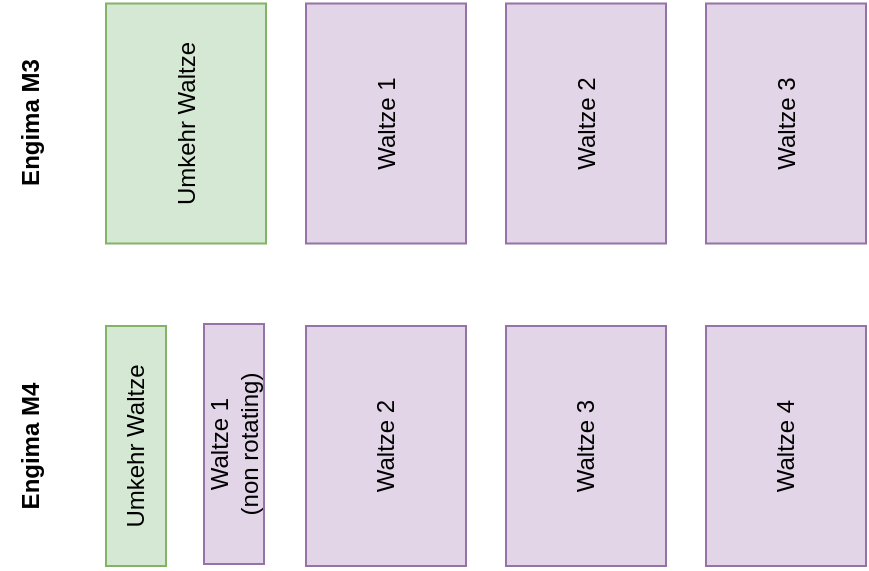 <mxfile version="20.2.8" type="device" pages="3"><diagram id="Uligp9NgBamJQodWJ24F" name="positions"><mxGraphModel dx="1420" dy="864" grid="0" gridSize="10" guides="1" tooltips="1" connect="1" arrows="1" fold="1" page="1" pageScale="1" pageWidth="827" pageHeight="1169" math="0" shadow="0"><root><mxCell id="0"/><mxCell id="1" parent="0"/><mxCell id="JSTL4OjqJ4cXah9iELcu-2" value="Umkehr Waltze" style="rounded=0;whiteSpace=wrap;html=1;rotation=-90;fillColor=#d5e8d4;strokeColor=#82b366;" parent="1" vertex="1"><mxGeometry x="140" y="178.75" width="120" height="80" as="geometry"/></mxCell><mxCell id="JSTL4OjqJ4cXah9iELcu-3" value="Waltze 1" style="rounded=0;whiteSpace=wrap;html=1;rotation=-90;fillColor=#e1d5e7;strokeColor=#9673a6;" parent="1" vertex="1"><mxGeometry x="240" y="178.75" width="120" height="80" as="geometry"/></mxCell><mxCell id="JSTL4OjqJ4cXah9iELcu-4" value="Waltze 2" style="rounded=0;whiteSpace=wrap;html=1;rotation=-90;fillColor=#e1d5e7;strokeColor=#9673a6;" parent="1" vertex="1"><mxGeometry x="340" y="178.75" width="120" height="80" as="geometry"/></mxCell><mxCell id="JSTL4OjqJ4cXah9iELcu-5" value="Waltze 3" style="rounded=0;whiteSpace=wrap;html=1;rotation=-90;fillColor=#e1d5e7;strokeColor=#9673a6;" parent="1" vertex="1"><mxGeometry x="440" y="178.75" width="120" height="80" as="geometry"/></mxCell><mxCell id="JSTL4OjqJ4cXah9iELcu-6" value="Umkehr Waltze" style="rounded=0;whiteSpace=wrap;html=1;rotation=-90;fillColor=#d5e8d4;strokeColor=#82b366;" parent="1" vertex="1"><mxGeometry x="115" y="365" width="120" height="30" as="geometry"/></mxCell><mxCell id="JSTL4OjqJ4cXah9iELcu-7" value="Waltze 2" style="rounded=0;whiteSpace=wrap;html=1;rotation=-90;fillColor=#e1d5e7;strokeColor=#9673a6;" parent="1" vertex="1"><mxGeometry x="240" y="340" width="120" height="80" as="geometry"/></mxCell><mxCell id="JSTL4OjqJ4cXah9iELcu-8" value="Waltze 3" style="rounded=0;whiteSpace=wrap;html=1;rotation=-90;fillColor=#e1d5e7;strokeColor=#9673a6;" parent="1" vertex="1"><mxGeometry x="340" y="340" width="120" height="80" as="geometry"/></mxCell><mxCell id="JSTL4OjqJ4cXah9iELcu-9" value="Waltze 4" style="rounded=0;whiteSpace=wrap;html=1;rotation=-90;fillColor=#e1d5e7;strokeColor=#9673a6;" parent="1" vertex="1"><mxGeometry x="440" y="340" width="120" height="80" as="geometry"/></mxCell><mxCell id="JSTL4OjqJ4cXah9iELcu-10" value="Waltze 1&lt;br&gt;(non rotating)" style="rounded=0;whiteSpace=wrap;html=1;rotation=-90;fillColor=#e1d5e7;strokeColor=#9673a6;" parent="1" vertex="1"><mxGeometry x="164" y="364" width="120" height="30" as="geometry"/></mxCell><mxCell id="JSTL4OjqJ4cXah9iELcu-11" value="Engima M3" style="text;html=1;strokeColor=none;fillColor=none;align=center;verticalAlign=middle;whiteSpace=wrap;rounded=0;rotation=-90;fontStyle=1" parent="1" vertex="1"><mxGeometry x="61.25" y="203.25" width="122.5" height="30" as="geometry"/></mxCell><mxCell id="JSTL4OjqJ4cXah9iELcu-12" value="Engima M4" style="text;html=1;strokeColor=none;fillColor=none;align=center;verticalAlign=middle;whiteSpace=wrap;rounded=0;rotation=-90;fontStyle=1" parent="1" vertex="1"><mxGeometry x="61.25" y="365" width="122.5" height="30" as="geometry"/></mxCell></root></mxGraphModel></diagram><diagram id="OepM-tPTKPJHFJfHb-RA" name="code"><mxGraphModel dx="1420" dy="864" grid="0" gridSize="10" guides="1" tooltips="1" connect="1" arrows="1" fold="1" page="1" pageScale="1" pageWidth="827" pageHeight="1169" math="0" shadow="0"><root><mxCell id="0"/><mxCell id="1" parent="0"/><mxCell id="1tQ-5mt7NZW-ztumWIMx-5" value="enigma.h" style="shape=note;whiteSpace=wrap;html=1;backgroundOutline=1;darkOpacity=0.05;fillColor=#d5e8d4;strokeColor=#82b366;" parent="1" vertex="1"><mxGeometry x="385" y="647" width="63" height="82" as="geometry"/></mxCell><mxCell id="1tQ-5mt7NZW-ztumWIMx-6" value="enigma.c" style="shape=note;whiteSpace=wrap;html=1;backgroundOutline=1;darkOpacity=0.05;fillColor=#d5e8d4;strokeColor=#82b366;" parent="1" vertex="1"><mxGeometry x="215" y="777" width="63" height="82" as="geometry"/></mxCell><mxCell id="1tQ-5mt7NZW-ztumWIMx-7" value="waltze.c" style="shape=note;whiteSpace=wrap;html=1;backgroundOutline=1;darkOpacity=0.05;fillColor=#d5e8d4;strokeColor=#82b366;" parent="1" vertex="1"><mxGeometry x="495" y="777" width="63" height="82" as="geometry"/></mxCell><mxCell id="1tQ-5mt7NZW-ztumWIMx-8" value="umkehr&lt;br&gt;waltze.c" style="shape=note;whiteSpace=wrap;html=1;backgroundOutline=1;darkOpacity=0.05;fillColor=#d5e8d4;strokeColor=#82b366;" parent="1" vertex="1"><mxGeometry x="425" y="777" width="63" height="82" as="geometry"/></mxCell><mxCell id="1tQ-5mt7NZW-ztumWIMx-9" value="" style="endArrow=classic;html=1;rounded=0;dashed=1;" parent="1" source="1tQ-5mt7NZW-ztumWIMx-5" target="1tQ-5mt7NZW-ztumWIMx-7" edge="1"><mxGeometry width="50" height="50" relative="1" as="geometry"><mxPoint x="495" y="767" as="sourcePoint"/><mxPoint x="545" y="717" as="targetPoint"/></mxGeometry></mxCell><mxCell id="1tQ-5mt7NZW-ztumWIMx-10" value="" style="endArrow=classic;html=1;rounded=0;dashed=1;" parent="1" source="1tQ-5mt7NZW-ztumWIMx-5" target="1tQ-5mt7NZW-ztumWIMx-6" edge="1"><mxGeometry width="50" height="50" relative="1" as="geometry"><mxPoint x="406" y="739" as="sourcePoint"/><mxPoint x="367" y="817" as="targetPoint"/></mxGeometry></mxCell><mxCell id="1tQ-5mt7NZW-ztumWIMx-11" value="" style="endArrow=classic;html=1;rounded=0;dashed=1;" parent="1" source="1tQ-5mt7NZW-ztumWIMx-5" target="1tQ-5mt7NZW-ztumWIMx-8" edge="1"><mxGeometry width="50" height="50" relative="1" as="geometry"><mxPoint x="426.5" y="739" as="sourcePoint"/><mxPoint x="426.5" y="817" as="targetPoint"/></mxGeometry></mxCell><mxCell id="1tQ-5mt7NZW-ztumWIMx-12" value="turing.h" style="shape=note;whiteSpace=wrap;html=1;backgroundOutline=1;darkOpacity=0.05;fillColor=#e1d5e7;strokeColor=#9673a6;" parent="1" vertex="1"><mxGeometry x="265" y="417" width="63" height="82" as="geometry"/></mxCell><mxCell id="1tQ-5mt7NZW-ztumWIMx-13" value="turing.c" style="shape=note;whiteSpace=wrap;html=1;backgroundOutline=1;darkOpacity=0.05;fillColor=#e1d5e7;strokeColor=#9673a6;" parent="1" vertex="1"><mxGeometry x="265" y="527" width="63" height="82" as="geometry"/></mxCell><mxCell id="1tQ-5mt7NZW-ztumWIMx-15" value="" style="endArrow=classic;html=1;rounded=0;dashed=1;fillColor=#e1d5e7;strokeColor=#9673a6;" parent="1" source="1tQ-5mt7NZW-ztumWIMx-12" target="1tQ-5mt7NZW-ztumWIMx-13" edge="1"><mxGeometry width="50" height="50" relative="1" as="geometry"><mxPoint x="286" y="459" as="sourcePoint"/><mxPoint x="247" y="537" as="targetPoint"/></mxGeometry></mxCell><mxCell id="1tQ-5mt7NZW-ztumWIMx-17" value="" style="endArrow=classic;html=1;rounded=0;dashed=1;" parent="1" source="1tQ-5mt7NZW-ztumWIMx-13" target="1tQ-5mt7NZW-ztumWIMx-5" edge="1"><mxGeometry width="50" height="50" relative="1" as="geometry"><mxPoint x="406" y="739" as="sourcePoint"/><mxPoint x="367" y="817" as="targetPoint"/></mxGeometry></mxCell><mxCell id="1tQ-5mt7NZW-ztumWIMx-18" value="toolbox.h" style="shape=note;whiteSpace=wrap;html=1;backgroundOutline=1;darkOpacity=0.05;fillColor=#f5f5f5;fontColor=#333333;strokeColor=#666666;" parent="1" vertex="1"><mxGeometry x="713" y="427" width="63" height="82" as="geometry"/></mxCell><mxCell id="1tQ-5mt7NZW-ztumWIMx-19" value="toolbox.c" style="shape=note;whiteSpace=wrap;html=1;backgroundOutline=1;darkOpacity=0.05;fillColor=#f5f5f5;fontColor=#333333;strokeColor=#666666;" parent="1" vertex="1"><mxGeometry x="713" y="528" width="63" height="82" as="geometry"/></mxCell><mxCell id="1tQ-5mt7NZW-ztumWIMx-20" value="" style="endArrow=classic;html=1;rounded=0;dashed=1;fillColor=#f5f5f5;strokeColor=#666666;" parent="1" source="1tQ-5mt7NZW-ztumWIMx-18" target="1tQ-5mt7NZW-ztumWIMx-19" edge="1"><mxGeometry width="50" height="50" relative="1" as="geometry"><mxPoint x="734" y="460" as="sourcePoint"/><mxPoint x="695" y="538" as="targetPoint"/></mxGeometry></mxCell><mxCell id="1tQ-5mt7NZW-ztumWIMx-21" value="engimaM3.&lt;br&gt;c" style="shape=note;whiteSpace=wrap;html=1;backgroundOutline=1;darkOpacity=0.05;fillColor=#d5e8d4;strokeColor=#82b366;" parent="1" vertex="1"><mxGeometry x="285" y="777" width="63" height="82" as="geometry"/></mxCell><mxCell id="1tQ-5mt7NZW-ztumWIMx-22" value="engimaM4.&lt;br&gt;c" style="shape=note;whiteSpace=wrap;html=1;backgroundOutline=1;darkOpacity=0.05;fillColor=#d5e8d4;strokeColor=#82b366;" parent="1" vertex="1"><mxGeometry x="357" y="777" width="63" height="82" as="geometry"/></mxCell><mxCell id="1tQ-5mt7NZW-ztumWIMx-23" value="" style="endArrow=classic;html=1;rounded=0;dashed=1;" parent="1" source="1tQ-5mt7NZW-ztumWIMx-5" target="1tQ-5mt7NZW-ztumWIMx-21" edge="1"><mxGeometry width="50" height="50" relative="1" as="geometry"><mxPoint x="405" y="857" as="sourcePoint"/><mxPoint x="426.5" y="817" as="targetPoint"/></mxGeometry></mxCell><mxCell id="1tQ-5mt7NZW-ztumWIMx-24" value="" style="endArrow=classic;html=1;rounded=0;dashed=1;" parent="1" source="1tQ-5mt7NZW-ztumWIMx-5" target="1tQ-5mt7NZW-ztumWIMx-22" edge="1"><mxGeometry width="50" height="50" relative="1" as="geometry"><mxPoint x="444.694" y="739" as="sourcePoint"/><mxPoint x="479.306" y="817" as="targetPoint"/></mxGeometry></mxCell><mxCell id="1tQ-5mt7NZW-ztumWIMx-25" value="coin-cidence.h" style="shape=note;whiteSpace=wrap;html=1;backgroundOutline=1;darkOpacity=0.05;fillColor=#e1d5e7;strokeColor=#9673a6;" parent="1" vertex="1"><mxGeometry x="385" y="417" width="63" height="82" as="geometry"/></mxCell><mxCell id="1tQ-5mt7NZW-ztumWIMx-26" value="coin-cidence.c" style="shape=note;whiteSpace=wrap;html=1;backgroundOutline=1;darkOpacity=0.05;fillColor=#e1d5e7;strokeColor=#9673a6;" parent="1" vertex="1"><mxGeometry x="385" y="527" width="63" height="82" as="geometry"/></mxCell><mxCell id="1tQ-5mt7NZW-ztumWIMx-27" value="" style="endArrow=classic;html=1;rounded=0;dashed=1;fillColor=#e1d5e7;strokeColor=#9673a6;" parent="1" source="1tQ-5mt7NZW-ztumWIMx-25" target="1tQ-5mt7NZW-ztumWIMx-26" edge="1"><mxGeometry width="50" height="50" relative="1" as="geometry"><mxPoint x="406" y="459" as="sourcePoint"/><mxPoint x="367" y="537" as="targetPoint"/></mxGeometry></mxCell><mxCell id="1tQ-5mt7NZW-ztumWIMx-28" value="" style="endArrow=classic;html=1;rounded=0;dashed=1;" parent="1" source="1tQ-5mt7NZW-ztumWIMx-26" target="1tQ-5mt7NZW-ztumWIMx-5" edge="1"><mxGeometry width="50" height="50" relative="1" as="geometry"><mxPoint x="338" y="609.5" as="sourcePoint"/><mxPoint x="395" y="666.5" as="targetPoint"/></mxGeometry></mxCell><mxCell id="1tQ-5mt7NZW-ztumWIMx-29" value="example&lt;br&gt;Turing.h" style="shape=note;whiteSpace=wrap;html=1;backgroundOutline=1;darkOpacity=0.05;fillColor=#dae8fc;strokeColor=#6c8ebf;" parent="1" vertex="1"><mxGeometry x="175" y="207" width="63" height="82" as="geometry"/></mxCell><mxCell id="1tQ-5mt7NZW-ztumWIMx-30" value="example&lt;br&gt;Turing.c" style="shape=note;whiteSpace=wrap;html=1;backgroundOutline=1;darkOpacity=0.05;fillColor=#dae8fc;strokeColor=#6c8ebf;" parent="1" vertex="1"><mxGeometry x="175" y="317" width="63" height="82" as="geometry"/></mxCell><mxCell id="1tQ-5mt7NZW-ztumWIMx-31" value="" style="endArrow=classic;html=1;rounded=0;dashed=1;fillColor=#dae8fc;strokeColor=#6c8ebf;" parent="1" source="1tQ-5mt7NZW-ztumWIMx-29" target="1tQ-5mt7NZW-ztumWIMx-30" edge="1"><mxGeometry width="50" height="50" relative="1" as="geometry"><mxPoint x="196" y="249" as="sourcePoint"/><mxPoint x="157" y="327" as="targetPoint"/></mxGeometry></mxCell><mxCell id="1tQ-5mt7NZW-ztumWIMx-32" value="" style="endArrow=classic;html=1;rounded=0;dashed=1;" parent="1" source="1tQ-5mt7NZW-ztumWIMx-30" target="1tQ-5mt7NZW-ztumWIMx-12" edge="1"><mxGeometry width="50" height="50" relative="1" as="geometry"><mxPoint x="206.5" y="409" as="sourcePoint"/><mxPoint x="206.5" y="437.0" as="targetPoint"/></mxGeometry></mxCell><mxCell id="1tQ-5mt7NZW-ztumWIMx-33" value="ngram&lt;br&gt;score.h" style="shape=note;whiteSpace=wrap;html=1;backgroundOutline=1;darkOpacity=0.05;fillColor=#f5f5f5;fontColor=#333333;strokeColor=#666666;" parent="1" vertex="1"><mxGeometry x="505" y="527" width="63" height="82" as="geometry"/></mxCell><mxCell id="1tQ-5mt7NZW-ztumWIMx-34" value="ngram&lt;br&gt;score.c" style="shape=note;whiteSpace=wrap;html=1;backgroundOutline=1;darkOpacity=0.05;fillColor=#f5f5f5;fontColor=#333333;strokeColor=#666666;" parent="1" vertex="1"><mxGeometry x="505" y="637" width="63" height="82" as="geometry"/></mxCell><mxCell id="1tQ-5mt7NZW-ztumWIMx-35" value="" style="endArrow=classic;html=1;rounded=0;dashed=1;fillColor=#f5f5f5;strokeColor=#666666;" parent="1" source="1tQ-5mt7NZW-ztumWIMx-33" target="1tQ-5mt7NZW-ztumWIMx-34" edge="1"><mxGeometry width="50" height="50" relative="1" as="geometry"><mxPoint x="526" y="569" as="sourcePoint"/><mxPoint x="487" y="647" as="targetPoint"/></mxGeometry></mxCell><mxCell id="1tQ-5mt7NZW-ztumWIMx-36" value="" style="endArrow=classic;html=1;rounded=0;dashed=1;" parent="1" source="1tQ-5mt7NZW-ztumWIMx-26" target="1tQ-5mt7NZW-ztumWIMx-33" edge="1"><mxGeometry width="50" height="50" relative="1" as="geometry"><mxPoint x="338" y="609.5" as="sourcePoint"/><mxPoint x="395" y="666.5" as="targetPoint"/></mxGeometry></mxCell><mxCell id="1tQ-5mt7NZW-ztumWIMx-37" value="ngrams.h" style="shape=note;whiteSpace=wrap;html=1;backgroundOutline=1;darkOpacity=0.05;fillColor=#f5f5f5;fontColor=#333333;strokeColor=#666666;" parent="1" vertex="1"><mxGeometry x="505" y="427" width="63" height="82" as="geometry"/></mxCell><mxCell id="1tQ-5mt7NZW-ztumWIMx-38" value="" style="endArrow=classic;html=1;rounded=0;dashed=1;" parent="1" source="1tQ-5mt7NZW-ztumWIMx-26" target="1tQ-5mt7NZW-ztumWIMx-37" edge="1"><mxGeometry width="50" height="50" relative="1" as="geometry"><mxPoint x="458" y="578" as="sourcePoint"/><mxPoint x="515" y="578" as="targetPoint"/></mxGeometry></mxCell><mxCell id="1tQ-5mt7NZW-ztumWIMx-39" value="main.c" style="shape=note;whiteSpace=wrap;html=1;backgroundOutline=1;darkOpacity=0.05;fillColor=#dae8fc;strokeColor=#6c8ebf;" parent="1" vertex="1"><mxGeometry x="93" y="65" width="63" height="82" as="geometry"/></mxCell><mxCell id="1tQ-5mt7NZW-ztumWIMx-40" value="example&lt;br&gt;Coinciden-ce.h" style="shape=note;whiteSpace=wrap;html=1;backgroundOutline=1;darkOpacity=0.05;fillColor=#dae8fc;strokeColor=#6c8ebf;" parent="1" vertex="1"><mxGeometry x="295" y="207" width="63" height="82" as="geometry"/></mxCell><mxCell id="1tQ-5mt7NZW-ztumWIMx-41" value="example&lt;br&gt;Coinciden-&lt;br&gt;ce.h" style="shape=note;whiteSpace=wrap;html=1;backgroundOutline=1;darkOpacity=0.05;fillColor=#dae8fc;strokeColor=#6c8ebf;" parent="1" vertex="1"><mxGeometry x="295" y="317" width="63" height="82" as="geometry"/></mxCell><mxCell id="1tQ-5mt7NZW-ztumWIMx-42" value="" style="endArrow=classic;html=1;rounded=0;dashed=1;fillColor=#dae8fc;strokeColor=#6c8ebf;" parent="1" source="1tQ-5mt7NZW-ztumWIMx-40" target="1tQ-5mt7NZW-ztumWIMx-41" edge="1"><mxGeometry width="50" height="50" relative="1" as="geometry"><mxPoint x="316" y="249" as="sourcePoint"/><mxPoint x="277" y="327" as="targetPoint"/></mxGeometry></mxCell><mxCell id="1tQ-5mt7NZW-ztumWIMx-43" value="" style="endArrow=classic;html=1;rounded=0;dashed=1;" parent="1" source="1tQ-5mt7NZW-ztumWIMx-41" target="1tQ-5mt7NZW-ztumWIMx-25" edge="1"><mxGeometry width="50" height="50" relative="1" as="geometry"><mxPoint x="228" y="389.5" as="sourcePoint"/><mxPoint x="275" y="436.5" as="targetPoint"/></mxGeometry></mxCell><mxCell id="1tQ-5mt7NZW-ztumWIMx-44" value="stecker&lt;br&gt;brett.c" style="shape=note;whiteSpace=wrap;html=1;backgroundOutline=1;darkOpacity=0.05;fillColor=#d5e8d4;strokeColor=#82b366;" parent="1" vertex="1"><mxGeometry x="565" y="777" width="63" height="82" as="geometry"/></mxCell><mxCell id="1tQ-5mt7NZW-ztumWIMx-45" value="" style="endArrow=classic;html=1;rounded=0;dashed=1;" parent="1" source="1tQ-5mt7NZW-ztumWIMx-5" target="1tQ-5mt7NZW-ztumWIMx-44" edge="1"><mxGeometry width="50" height="50" relative="1" as="geometry"><mxPoint x="458" y="727.25" as="sourcePoint"/><mxPoint x="535" y="798.75" as="targetPoint"/></mxGeometry></mxCell><mxCell id="hutl7txHeSk5AiZZO05Q-1" value="example&lt;br&gt;Enigma.h" style="shape=note;whiteSpace=wrap;html=1;backgroundOutline=1;darkOpacity=0.05;fillColor=#dae8fc;strokeColor=#6c8ebf;" parent="1" vertex="1"><mxGeometry x="93" y="500" width="63" height="82" as="geometry"/></mxCell><mxCell id="hutl7txHeSk5AiZZO05Q-2" value="example&lt;br&gt;Enigma.c" style="shape=note;whiteSpace=wrap;html=1;backgroundOutline=1;darkOpacity=0.05;fillColor=#dae8fc;strokeColor=#6c8ebf;" parent="1" vertex="1"><mxGeometry x="93" y="610" width="63" height="82" as="geometry"/></mxCell><mxCell id="hutl7txHeSk5AiZZO05Q-3" value="" style="endArrow=classic;html=1;rounded=0;dashed=1;fillColor=#dae8fc;strokeColor=#6c8ebf;" parent="1" source="hutl7txHeSk5AiZZO05Q-1" target="hutl7txHeSk5AiZZO05Q-2" edge="1"><mxGeometry width="50" height="50" relative="1" as="geometry"><mxPoint x="114" y="542" as="sourcePoint"/><mxPoint x="75" y="620" as="targetPoint"/></mxGeometry></mxCell><mxCell id="hutl7txHeSk5AiZZO05Q-4" value="" style="endArrow=classic;html=1;rounded=0;dashed=1;" parent="1" source="hutl7txHeSk5AiZZO05Q-2" target="1tQ-5mt7NZW-ztumWIMx-5" edge="1"><mxGeometry width="50" height="50" relative="1" as="geometry"><mxPoint x="206.5" y="701" as="sourcePoint"/><mxPoint x="265" y="715" as="targetPoint"/></mxGeometry></mxCell><mxCell id="hutl7txHeSk5AiZZO05Q-5" value="test.c" style="shape=note;whiteSpace=wrap;html=1;backgroundOutline=1;darkOpacity=0.05;fillColor=#dae8fc;strokeColor=#6c8ebf;" parent="1" vertex="1"><mxGeometry x="470" y="65" width="63" height="82" as="geometry"/></mxCell><mxCell id="hutl7txHeSk5AiZZO05Q-6" value="" style="endArrow=classic;html=1;rounded=0;dashed=1;" parent="1" source="1tQ-5mt7NZW-ztumWIMx-39" target="hutl7txHeSk5AiZZO05Q-1" edge="1"><mxGeometry width="50" height="50" relative="1" as="geometry"><mxPoint x="166" y="664.991" as="sourcePoint"/><mxPoint x="395" y="694.009" as="targetPoint"/></mxGeometry></mxCell><mxCell id="hutl7txHeSk5AiZZO05Q-7" value="" style="endArrow=classic;html=1;rounded=0;dashed=1;" parent="1" source="1tQ-5mt7NZW-ztumWIMx-39" target="1tQ-5mt7NZW-ztumWIMx-29" edge="1"><mxGeometry width="50" height="50" relative="1" as="geometry"><mxPoint x="176" y="674.991" as="sourcePoint"/><mxPoint x="405" y="704.009" as="targetPoint"/></mxGeometry></mxCell><mxCell id="hutl7txHeSk5AiZZO05Q-8" value="" style="endArrow=classic;html=1;rounded=0;dashed=1;" parent="1" source="1tQ-5mt7NZW-ztumWIMx-39" target="1tQ-5mt7NZW-ztumWIMx-40" edge="1"><mxGeometry width="50" height="50" relative="1" as="geometry"><mxPoint x="186" y="684.991" as="sourcePoint"/><mxPoint x="415" y="714.009" as="targetPoint"/></mxGeometry></mxCell><mxCell id="wspM8hjVXfpXE-mfJGVw-1" value="work&lt;br&gt;Dispatcher.h" style="shape=note;whiteSpace=wrap;html=1;backgroundOutline=1;darkOpacity=0.05;fillColor=#f5f5f5;fontColor=#333333;strokeColor=#666666;" vertex="1" parent="1"><mxGeometry x="605" y="427" width="63" height="82" as="geometry"/></mxCell><mxCell id="wspM8hjVXfpXE-mfJGVw-2" value="work&lt;br&gt;Dispatcher.c" style="shape=note;whiteSpace=wrap;html=1;backgroundOutline=1;darkOpacity=0.05;fillColor=#f5f5f5;fontColor=#333333;strokeColor=#666666;" vertex="1" parent="1"><mxGeometry x="605" y="528" width="63" height="82" as="geometry"/></mxCell><mxCell id="wspM8hjVXfpXE-mfJGVw-3" value="" style="endArrow=classic;html=1;rounded=0;dashed=1;fillColor=#f5f5f5;strokeColor=#666666;" edge="1" parent="1" source="wspM8hjVXfpXE-mfJGVw-1" target="wspM8hjVXfpXE-mfJGVw-2"><mxGeometry width="50" height="50" relative="1" as="geometry"><mxPoint x="626" y="460" as="sourcePoint"/><mxPoint x="587" y="538" as="targetPoint"/></mxGeometry></mxCell></root></mxGraphModel></diagram><diagram id="BjSsMnWsubf7VzqMT7HM" name="Page-3"><mxGraphModel dx="1420" dy="864" grid="0" gridSize="10" guides="1" tooltips="1" connect="1" arrows="1" fold="1" page="1" pageScale="1" pageWidth="827" pageHeight="1169" math="0" shadow="0"><root><mxCell id="0"/><mxCell id="1" parent="0"/><mxCell id="WhQ4EsrHjuQG013ukgYT-1" value="" style="rounded=0;whiteSpace=wrap;html=1;fillColor=#d5e8d4;strokeColor=#82b366;" vertex="1" parent="1"><mxGeometry x="160" y="560" width="280" height="40" as="geometry"/></mxCell><mxCell id="WhQ4EsrHjuQG013ukgYT-2" value="" style="rounded=0;whiteSpace=wrap;html=1;fillColor=#d5e8d4;strokeColor=#82b366;" vertex="1" parent="1"><mxGeometry x="160" y="160" width="280" height="40" as="geometry"/></mxCell><mxCell id="WhQ4EsrHjuQG013ukgYT-3" value="C" style="rounded=0;whiteSpace=wrap;html=1;" vertex="1" parent="1"><mxGeometry x="360" y="120" width="40" height="40" as="geometry"/></mxCell><mxCell id="WhQ4EsrHjuQG013ukgYT-4" value="D" style="rounded=0;whiteSpace=wrap;html=1;" vertex="1" parent="1"><mxGeometry x="360" y="160" width="40" height="40" as="geometry"/></mxCell><mxCell id="WhQ4EsrHjuQG013ukgYT-5" value="F" style="rounded=0;whiteSpace=wrap;html=1;" vertex="1" parent="1"><mxGeometry x="360" y="240" width="40" height="40" as="geometry"/></mxCell><mxCell id="WhQ4EsrHjuQG013ukgYT-6" value="E" style="rounded=0;whiteSpace=wrap;html=1;fillColor=#dae8fc;strokeColor=#6c8ebf;" vertex="1" parent="1"><mxGeometry x="360" y="200" width="40" height="40" as="geometry"/></mxCell><mxCell id="WhQ4EsrHjuQG013ukgYT-7" value="V" style="rounded=0;whiteSpace=wrap;html=1;fillColor=#dae8fc;strokeColor=#6c8ebf;" vertex="1" parent="1"><mxGeometry x="280" y="200" width="40" height="40" as="geometry"/></mxCell><mxCell id="WhQ4EsrHjuQG013ukgYT-8" value="W" style="rounded=0;whiteSpace=wrap;html=1;" vertex="1" parent="1"><mxGeometry x="280" y="240" width="40" height="40" as="geometry"/></mxCell><mxCell id="WhQ4EsrHjuQG013ukgYT-9" value="U" style="rounded=0;whiteSpace=wrap;html=1;" vertex="1" parent="1"><mxGeometry x="280" y="160" width="40" height="40" as="geometry"/></mxCell><mxCell id="WhQ4EsrHjuQG013ukgYT-10" value="T" style="rounded=0;whiteSpace=wrap;html=1;" vertex="1" parent="1"><mxGeometry x="280" y="120" width="40" height="40" as="geometry"/></mxCell><mxCell id="WhQ4EsrHjuQG013ukgYT-11" value="Q" style="rounded=0;whiteSpace=wrap;html=1;fillColor=#dae8fc;strokeColor=#6c8ebf;" vertex="1" parent="1"><mxGeometry x="200" y="160" width="40" height="40" as="geometry"/></mxCell><mxCell id="WhQ4EsrHjuQG013ukgYT-12" value="R" style="rounded=0;whiteSpace=wrap;html=1;" vertex="1" parent="1"><mxGeometry x="200" y="200" width="40" height="40" as="geometry"/></mxCell><mxCell id="WhQ4EsrHjuQG013ukgYT-13" value="S" style="rounded=0;whiteSpace=wrap;html=1;" vertex="1" parent="1"><mxGeometry x="200" y="240" width="40" height="40" as="geometry"/></mxCell><mxCell id="WhQ4EsrHjuQG013ukgYT-14" value="P" style="rounded=0;whiteSpace=wrap;html=1;" vertex="1" parent="1"><mxGeometry x="200" y="120" width="40" height="40" as="geometry"/></mxCell><mxCell id="WhQ4EsrHjuQG013ukgYT-15" value="F" style="rounded=0;whiteSpace=wrap;html=1;" vertex="1" parent="1"><mxGeometry x="360" y="560" width="40" height="40" as="geometry"/></mxCell><mxCell id="WhQ4EsrHjuQG013ukgYT-16" value="H" style="rounded=0;whiteSpace=wrap;html=1;" vertex="1" parent="1"><mxGeometry x="360" y="640" width="40" height="40" as="geometry"/></mxCell><mxCell id="WhQ4EsrHjuQG013ukgYT-17" value="G" style="rounded=0;whiteSpace=wrap;html=1;" vertex="1" parent="1"><mxGeometry x="360" y="600" width="40" height="40" as="geometry"/></mxCell><mxCell id="WhQ4EsrHjuQG013ukgYT-18" value="E" style="rounded=0;whiteSpace=wrap;html=1;fillColor=#dae8fc;strokeColor=#6c8ebf;" vertex="1" parent="1"><mxGeometry x="360" y="520" width="40" height="40" as="geometry"/></mxCell><mxCell id="WhQ4EsrHjuQG013ukgYT-19" value="V" style="rounded=0;whiteSpace=wrap;html=1;fillColor=#dae8fc;strokeColor=#6c8ebf;" vertex="1" parent="1"><mxGeometry x="280" y="560" width="40" height="40" as="geometry"/></mxCell><mxCell id="WhQ4EsrHjuQG013ukgYT-20" value="X" style="rounded=0;whiteSpace=wrap;html=1;" vertex="1" parent="1"><mxGeometry x="280" y="640" width="40" height="40" as="geometry"/></mxCell><mxCell id="WhQ4EsrHjuQG013ukgYT-21" value="W" style="rounded=0;whiteSpace=wrap;html=1;" vertex="1" parent="1"><mxGeometry x="280" y="600" width="40" height="40" as="geometry"/></mxCell><mxCell id="WhQ4EsrHjuQG013ukgYT-22" value="U" style="rounded=0;whiteSpace=wrap;html=1;" vertex="1" parent="1"><mxGeometry x="280" y="520" width="40" height="40" as="geometry"/></mxCell><mxCell id="WhQ4EsrHjuQG013ukgYT-23" value="Q" style="rounded=0;whiteSpace=wrap;html=1;fillColor=#dae8fc;strokeColor=#6c8ebf;" vertex="1" parent="1"><mxGeometry x="200" y="560" width="40" height="40" as="geometry"/></mxCell><mxCell id="WhQ4EsrHjuQG013ukgYT-24" value="R" style="rounded=0;whiteSpace=wrap;html=1;" vertex="1" parent="1"><mxGeometry x="200" y="600" width="40" height="40" as="geometry"/></mxCell><mxCell id="WhQ4EsrHjuQG013ukgYT-25" value="S" style="rounded=0;whiteSpace=wrap;html=1;" vertex="1" parent="1"><mxGeometry x="200" y="640" width="40" height="40" as="geometry"/></mxCell><mxCell id="WhQ4EsrHjuQG013ukgYT-26" value="P" style="rounded=0;whiteSpace=wrap;html=1;" vertex="1" parent="1"><mxGeometry x="200" y="520" width="40" height="40" as="geometry"/></mxCell><mxCell id="WhQ4EsrHjuQG013ukgYT-27" value="" style="rounded=0;whiteSpace=wrap;html=1;fillColor=#d5e8d4;strokeColor=#82b366;" vertex="1" parent="1"><mxGeometry x="160" y="360" width="280" height="40" as="geometry"/></mxCell><mxCell id="WhQ4EsrHjuQG013ukgYT-28" value="F" style="rounded=0;whiteSpace=wrap;html=1;" vertex="1" parent="1"><mxGeometry x="360" y="400" width="40" height="40" as="geometry"/></mxCell><mxCell id="WhQ4EsrHjuQG013ukgYT-29" value="D" style="rounded=0;whiteSpace=wrap;html=1;" vertex="1" parent="1"><mxGeometry x="360" y="320" width="40" height="40" as="geometry"/></mxCell><mxCell id="WhQ4EsrHjuQG013ukgYT-30" value="G" style="rounded=0;whiteSpace=wrap;html=1;" vertex="1" parent="1"><mxGeometry x="360" y="440" width="40" height="40" as="geometry"/></mxCell><mxCell id="WhQ4EsrHjuQG013ukgYT-31" value="E" style="rounded=0;whiteSpace=wrap;html=1;fillColor=#dae8fc;strokeColor=#6c8ebf;" vertex="1" parent="1"><mxGeometry x="360" y="360" width="40" height="40" as="geometry"/></mxCell><mxCell id="WhQ4EsrHjuQG013ukgYT-32" value="V" style="rounded=0;whiteSpace=wrap;html=1;fillColor=#dae8fc;strokeColor=#6c8ebf;" vertex="1" parent="1"><mxGeometry x="280" y="400" width="40" height="40" as="geometry"/></mxCell><mxCell id="WhQ4EsrHjuQG013ukgYT-33" value="W" style="rounded=0;whiteSpace=wrap;html=1;" vertex="1" parent="1"><mxGeometry x="280" y="440" width="40" height="40" as="geometry"/></mxCell><mxCell id="WhQ4EsrHjuQG013ukgYT-34" value="U" style="rounded=0;whiteSpace=wrap;html=1;" vertex="1" parent="1"><mxGeometry x="280" y="360" width="40" height="40" as="geometry"/></mxCell><mxCell id="WhQ4EsrHjuQG013ukgYT-35" value="T" style="rounded=0;whiteSpace=wrap;html=1;" vertex="1" parent="1"><mxGeometry x="280" y="320" width="40" height="40" as="geometry"/></mxCell><mxCell id="WhQ4EsrHjuQG013ukgYT-36" value="Q" style="rounded=0;whiteSpace=wrap;html=1;fillColor=#dae8fc;strokeColor=#6c8ebf;" vertex="1" parent="1"><mxGeometry x="200" y="360" width="40" height="40" as="geometry"/></mxCell><mxCell id="WhQ4EsrHjuQG013ukgYT-37" value="R" style="rounded=0;whiteSpace=wrap;html=1;" vertex="1" parent="1"><mxGeometry x="200" y="400" width="40" height="40" as="geometry"/></mxCell><mxCell id="WhQ4EsrHjuQG013ukgYT-38" value="S" style="rounded=0;whiteSpace=wrap;html=1;" vertex="1" parent="1"><mxGeometry x="200" y="440" width="40" height="40" as="geometry"/></mxCell><mxCell id="WhQ4EsrHjuQG013ukgYT-39" value="P" style="rounded=0;whiteSpace=wrap;html=1;" vertex="1" parent="1"><mxGeometry x="200" y="320" width="40" height="40" as="geometry"/></mxCell><mxCell id="WhQ4EsrHjuQG013ukgYT-40" value="Rotor 1: I" style="text;html=1;strokeColor=none;fillColor=none;align=center;verticalAlign=middle;whiteSpace=wrap;rounded=0;fontStyle=1" vertex="1" parent="1"><mxGeometry x="190" y="70" width="60" height="30" as="geometry"/></mxCell><mxCell id="WhQ4EsrHjuQG013ukgYT-41" value="Rotor 2: III" style="text;html=1;strokeColor=none;fillColor=none;align=center;verticalAlign=middle;whiteSpace=wrap;rounded=0;fontStyle=1" vertex="1" parent="1"><mxGeometry x="270" y="70" width="70" height="30" as="geometry"/></mxCell><mxCell id="WhQ4EsrHjuQG013ukgYT-42" value="Rotor 3: II" style="text;html=1;strokeColor=none;fillColor=none;align=center;verticalAlign=middle;whiteSpace=wrap;rounded=0;fontStyle=1" vertex="1" parent="1"><mxGeometry x="350" y="70" width="60" height="30" as="geometry"/></mxCell><mxCell id="WhQ4EsrHjuQG013ukgYT-43" value="" style="shape=singleArrow;direction=north;whiteSpace=wrap;html=1;arrowWidth=0.3;arrowSize=0.46;" vertex="1" parent="1"><mxGeometry x="80" y="150" width="60" height="50" as="geometry"/></mxCell><mxCell id="WhQ4EsrHjuQG013ukgYT-44" value="" style="rounded=0;whiteSpace=wrap;html=1;fillColor=#d5e8d4;strokeColor=#82b366;" vertex="1" parent="1"><mxGeometry x="160" y="760" width="280" height="40" as="geometry"/></mxCell><mxCell id="WhQ4EsrHjuQG013ukgYT-45" value="G" style="rounded=0;whiteSpace=wrap;html=1;" vertex="1" parent="1"><mxGeometry x="360" y="760" width="40" height="40" as="geometry"/></mxCell><mxCell id="WhQ4EsrHjuQG013ukgYT-46" value="I" style="rounded=0;whiteSpace=wrap;html=1;" vertex="1" parent="1"><mxGeometry x="360" y="840" width="40" height="40" as="geometry"/></mxCell><mxCell id="WhQ4EsrHjuQG013ukgYT-47" value="H" style="rounded=0;whiteSpace=wrap;html=1;" vertex="1" parent="1"><mxGeometry x="360" y="800" width="40" height="40" as="geometry"/></mxCell><mxCell id="WhQ4EsrHjuQG013ukgYT-48" value="V" style="rounded=0;whiteSpace=wrap;html=1;fillColor=#dae8fc;strokeColor=#6c8ebf;" vertex="1" parent="1"><mxGeometry x="280" y="720" width="40" height="40" as="geometry"/></mxCell><mxCell id="WhQ4EsrHjuQG013ukgYT-49" value="X" style="rounded=0;whiteSpace=wrap;html=1;" vertex="1" parent="1"><mxGeometry x="280" y="800" width="40" height="40" as="geometry"/></mxCell><mxCell id="WhQ4EsrHjuQG013ukgYT-50" value="W" style="rounded=0;whiteSpace=wrap;html=1;" vertex="1" parent="1"><mxGeometry x="280" y="760" width="40" height="40" as="geometry"/></mxCell><mxCell id="WhQ4EsrHjuQG013ukgYT-51" value="Y" style="rounded=0;whiteSpace=wrap;html=1;" vertex="1" parent="1"><mxGeometry x="280" y="840" width="40" height="40" as="geometry"/></mxCell><mxCell id="WhQ4EsrHjuQG013ukgYT-52" value="Q" style="rounded=0;whiteSpace=wrap;html=1;fillColor=#dae8fc;strokeColor=#6c8ebf;" vertex="1" parent="1"><mxGeometry x="200" y="720" width="40" height="40" as="geometry"/></mxCell><mxCell id="WhQ4EsrHjuQG013ukgYT-53" value="R" style="rounded=0;whiteSpace=wrap;html=1;" vertex="1" parent="1"><mxGeometry x="200" y="760" width="40" height="40" as="geometry"/></mxCell><mxCell id="WhQ4EsrHjuQG013ukgYT-54" value="S" style="rounded=0;whiteSpace=wrap;html=1;" vertex="1" parent="1"><mxGeometry x="200" y="800" width="40" height="40" as="geometry"/></mxCell><mxCell id="WhQ4EsrHjuQG013ukgYT-55" value="P" style="rounded=0;whiteSpace=wrap;html=1;" vertex="1" parent="1"><mxGeometry x="200" y="840" width="40" height="40" as="geometry"/></mxCell><mxCell id="WhQ4EsrHjuQG013ukgYT-56" value="F" style="rounded=0;whiteSpace=wrap;html=1;" vertex="1" parent="1"><mxGeometry x="360" y="720" width="40" height="40" as="geometry"/></mxCell><mxCell id="WhQ4EsrHjuQG013ukgYT-57" value="Rotor 3 advances" style="text;html=1;strokeColor=none;fillColor=none;align=left;verticalAlign=middle;whiteSpace=wrap;rounded=0;" vertex="1" parent="1"><mxGeometry x="480" y="160" width="120" height="30" as="geometry"/></mxCell><mxCell id="WhQ4EsrHjuQG013ukgYT-58" value="Rotor 3 advances&lt;br&gt;Notch in position" style="text;html=1;strokeColor=none;fillColor=none;align=left;verticalAlign=middle;whiteSpace=wrap;rounded=0;" vertex="1" parent="1"><mxGeometry x="480" y="360" width="120" height="30" as="geometry"/></mxCell><mxCell id="WhQ4EsrHjuQG013ukgYT-59" value="Rotor 2 advances with Rotor 3&lt;br&gt;because of the notch in Rotor 3&lt;br&gt;Notch Rotor 2 in position" style="text;html=1;strokeColor=none;fillColor=none;align=left;verticalAlign=middle;whiteSpace=wrap;rounded=0;" vertex="1" parent="1"><mxGeometry x="480" y="565" width="180" height="30" as="geometry"/></mxCell><mxCell id="WhQ4EsrHjuQG013ukgYT-60" value="Rotor 3 advances&lt;br&gt;Rotor 1 and 2 advance&lt;br&gt;because of the notch in Rotor 2&lt;br&gt;(double step of Rotor 2)" style="text;html=1;strokeColor=none;fillColor=none;align=left;verticalAlign=middle;whiteSpace=wrap;rounded=0;" vertex="1" parent="1"><mxGeometry x="480" y="760" width="180" height="45" as="geometry"/></mxCell><mxCell id="WhQ4EsrHjuQG013ukgYT-61" value="E" style="rounded=0;whiteSpace=wrap;html=1;fillColor=#dae8fc;strokeColor=#6c8ebf;" vertex="1" parent="1"><mxGeometry x="480" y="73" width="40" height="40" as="geometry"/></mxCell><mxCell id="WhQ4EsrHjuQG013ukgYT-62" value="Notch position" style="text;html=1;strokeColor=none;fillColor=none;align=left;verticalAlign=middle;whiteSpace=wrap;rounded=0;" vertex="1" parent="1"><mxGeometry x="540" y="78" width="120" height="30" as="geometry"/></mxCell></root></mxGraphModel></diagram></mxfile>